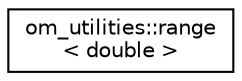 digraph "Graphical Class Hierarchy"
{
 // LATEX_PDF_SIZE
  edge [fontname="Helvetica",fontsize="10",labelfontname="Helvetica",labelfontsize="10"];
  node [fontname="Helvetica",fontsize="10",shape=record];
  rankdir="LR";
  Node0 [label="om_utilities::range\l\< double \>",height=0.2,width=0.4,color="black", fillcolor="white", style="filled",URL="$classom__utilities_1_1range.html",tooltip=" "];
}
